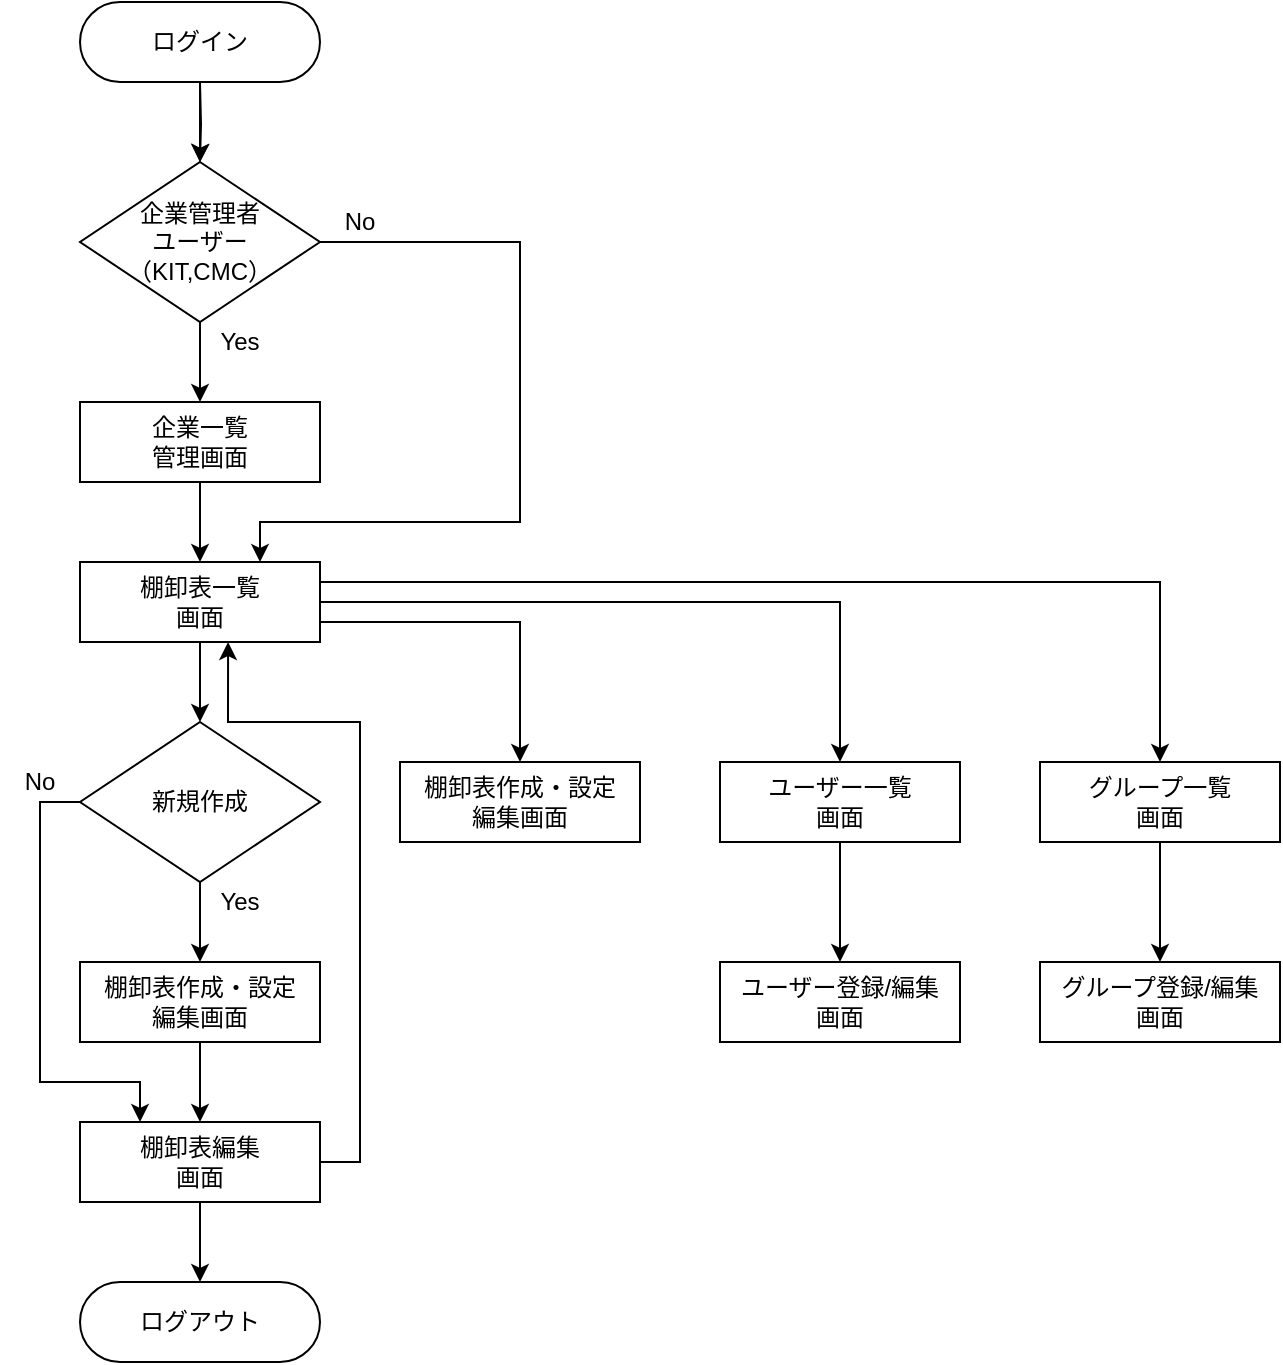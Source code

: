 <mxfile version="12.7.9" type="github">
  <diagram id="VrKD0ewOHlVVfgMDHuje" name="ページ1">
    <mxGraphModel dx="1008" dy="455" grid="1" gridSize="10" guides="1" tooltips="1" connect="1" arrows="1" fold="1" page="1" pageScale="1" pageWidth="827" pageHeight="1169" math="0" shadow="0">
      <root>
        <mxCell id="0" />
        <mxCell id="1" parent="0" />
        <mxCell id="JIiG9f2djd5JSEeI8ZKf-5" value="" style="edgeStyle=orthogonalEdgeStyle;rounded=0;orthogonalLoop=1;jettySize=auto;html=1;entryX=0.5;entryY=0;entryDx=0;entryDy=0;" parent="1" target="JIiG9f2djd5JSEeI8ZKf-20" edge="1">
          <mxGeometry relative="1" as="geometry">
            <mxPoint x="140" y="80" as="sourcePoint" />
            <mxPoint x="140" y="140" as="targetPoint" />
          </mxGeometry>
        </mxCell>
        <mxCell id="JIiG9f2djd5JSEeI8ZKf-17" style="edgeStyle=none;rounded=0;orthogonalLoop=1;jettySize=auto;html=1;entryX=0.75;entryY=0;entryDx=0;entryDy=0;exitX=1;exitY=0.5;exitDx=0;exitDy=0;" parent="1" source="JIiG9f2djd5JSEeI8ZKf-20" target="JIiG9f2djd5JSEeI8ZKf-3" edge="1">
          <mxGeometry relative="1" as="geometry">
            <mxPoint x="360" y="230" as="targetPoint" />
            <mxPoint x="190" y="270" as="sourcePoint" />
            <Array as="points">
              <mxPoint x="300" y="160" />
              <mxPoint x="300" y="300" />
              <mxPoint x="170" y="300" />
            </Array>
          </mxGeometry>
        </mxCell>
        <mxCell id="JIiG9f2djd5JSEeI8ZKf-8" style="edgeStyle=none;rounded=0;orthogonalLoop=1;jettySize=auto;html=1;entryX=0.5;entryY=0;entryDx=0;entryDy=0;" parent="1" source="JIiG9f2djd5JSEeI8ZKf-2" target="JIiG9f2djd5JSEeI8ZKf-3" edge="1">
          <mxGeometry relative="1" as="geometry">
            <Array as="points" />
          </mxGeometry>
        </mxCell>
        <mxCell id="JIiG9f2djd5JSEeI8ZKf-2" value="企業一覧&lt;br&gt;管理画面" style="rounded=0;whiteSpace=wrap;html=1;" parent="1" vertex="1">
          <mxGeometry x="80" y="240" width="120" height="40" as="geometry" />
        </mxCell>
        <mxCell id="JIiG9f2djd5JSEeI8ZKf-10" style="edgeStyle=none;rounded=0;orthogonalLoop=1;jettySize=auto;html=1;entryX=0.5;entryY=0;entryDx=0;entryDy=0;exitX=1;exitY=0.75;exitDx=0;exitDy=0;" parent="1" source="JIiG9f2djd5JSEeI8ZKf-3" target="JIiG9f2djd5JSEeI8ZKf-4" edge="1">
          <mxGeometry relative="1" as="geometry">
            <Array as="points">
              <mxPoint x="270" y="350" />
              <mxPoint x="300" y="350" />
            </Array>
          </mxGeometry>
        </mxCell>
        <mxCell id="JIiG9f2djd5JSEeI8ZKf-13" style="edgeStyle=none;rounded=0;orthogonalLoop=1;jettySize=auto;html=1;exitX=0.5;exitY=1;exitDx=0;exitDy=0;" parent="1" source="JIiG9f2djd5JSEeI8ZKf-3" target="JIiG9f2djd5JSEeI8ZKf-38" edge="1">
          <mxGeometry relative="1" as="geometry">
            <mxPoint x="100" y="370" as="sourcePoint" />
            <mxPoint x="100" y="400" as="targetPoint" />
            <Array as="points" />
          </mxGeometry>
        </mxCell>
        <mxCell id="JIiG9f2djd5JSEeI8ZKf-37" style="edgeStyle=none;rounded=0;orthogonalLoop=1;jettySize=auto;html=1;entryX=0.5;entryY=0;entryDx=0;entryDy=0;exitX=1;exitY=0.5;exitDx=0;exitDy=0;" parent="1" source="JIiG9f2djd5JSEeI8ZKf-3" target="JIiG9f2djd5JSEeI8ZKf-35" edge="1">
          <mxGeometry relative="1" as="geometry">
            <mxPoint x="200" y="330" as="sourcePoint" />
            <Array as="points">
              <mxPoint x="330" y="340" />
              <mxPoint x="460" y="340" />
            </Array>
          </mxGeometry>
        </mxCell>
        <mxCell id="5xNr5Emgi43Tvl490eg--7" style="edgeStyle=orthogonalEdgeStyle;rounded=0;orthogonalLoop=1;jettySize=auto;html=1;entryX=0.5;entryY=0;entryDx=0;entryDy=0;exitX=1;exitY=0.25;exitDx=0;exitDy=0;" parent="1" source="JIiG9f2djd5JSEeI8ZKf-3" target="5xNr5Emgi43Tvl490eg--1" edge="1">
          <mxGeometry relative="1" as="geometry" />
        </mxCell>
        <mxCell id="JIiG9f2djd5JSEeI8ZKf-3" value="棚卸表一覧&lt;br&gt;画面" style="rounded=0;whiteSpace=wrap;html=1;" parent="1" vertex="1">
          <mxGeometry x="80" y="320" width="120" height="40" as="geometry" />
        </mxCell>
        <mxCell id="JIiG9f2djd5JSEeI8ZKf-4" value="棚卸表作成・設定&lt;br&gt;編集画面" style="rounded=0;whiteSpace=wrap;html=1;" parent="1" vertex="1">
          <mxGeometry x="240" y="420" width="120" height="40" as="geometry" />
        </mxCell>
        <mxCell id="JIiG9f2djd5JSEeI8ZKf-16" style="edgeStyle=none;rounded=0;orthogonalLoop=1;jettySize=auto;html=1;entryX=0.25;entryY=0;entryDx=0;entryDy=0;exitX=0;exitY=0.5;exitDx=0;exitDy=0;" parent="1" source="JIiG9f2djd5JSEeI8ZKf-38" target="JIiG9f2djd5JSEeI8ZKf-15" edge="1">
          <mxGeometry relative="1" as="geometry">
            <mxPoint x="-40" y="520" as="targetPoint" />
            <mxPoint x="140" y="400" as="sourcePoint" />
            <Array as="points">
              <mxPoint x="60" y="440" />
              <mxPoint x="60" y="580" />
              <mxPoint x="110" y="580" />
            </Array>
          </mxGeometry>
        </mxCell>
        <mxCell id="JIiG9f2djd5JSEeI8ZKf-19" style="edgeStyle=none;rounded=0;orthogonalLoop=1;jettySize=auto;html=1;" parent="1" source="JIiG9f2djd5JSEeI8ZKf-12" target="JIiG9f2djd5JSEeI8ZKf-15" edge="1">
          <mxGeometry relative="1" as="geometry" />
        </mxCell>
        <mxCell id="JIiG9f2djd5JSEeI8ZKf-12" value="棚卸表作成・設定&lt;br&gt;編集画面" style="rounded=0;whiteSpace=wrap;html=1;" parent="1" vertex="1">
          <mxGeometry x="80" y="520" width="120" height="40" as="geometry" />
        </mxCell>
        <mxCell id="JIiG9f2djd5JSEeI8ZKf-43" style="edgeStyle=none;rounded=0;orthogonalLoop=1;jettySize=auto;html=1;entryX=0.617;entryY=1;entryDx=0;entryDy=0;entryPerimeter=0;" parent="1" source="JIiG9f2djd5JSEeI8ZKf-15" target="JIiG9f2djd5JSEeI8ZKf-3" edge="1">
          <mxGeometry relative="1" as="geometry">
            <Array as="points">
              <mxPoint x="220" y="620" />
              <mxPoint x="220" y="400" />
              <mxPoint x="154" y="400" />
            </Array>
          </mxGeometry>
        </mxCell>
        <mxCell id="JIiG9f2djd5JSEeI8ZKf-45" style="edgeStyle=none;rounded=0;orthogonalLoop=1;jettySize=auto;html=1;" parent="1" source="JIiG9f2djd5JSEeI8ZKf-15" target="JIiG9f2djd5JSEeI8ZKf-44" edge="1">
          <mxGeometry relative="1" as="geometry" />
        </mxCell>
        <mxCell id="JIiG9f2djd5JSEeI8ZKf-15" value="棚卸表編集&lt;br&gt;画面" style="rounded=0;whiteSpace=wrap;html=1;" parent="1" vertex="1">
          <mxGeometry x="80" y="600" width="120" height="40" as="geometry" />
        </mxCell>
        <mxCell id="JIiG9f2djd5JSEeI8ZKf-22" style="edgeStyle=none;rounded=0;orthogonalLoop=1;jettySize=auto;html=1;" parent="1" source="JIiG9f2djd5JSEeI8ZKf-20" target="JIiG9f2djd5JSEeI8ZKf-2" edge="1">
          <mxGeometry relative="1" as="geometry" />
        </mxCell>
        <mxCell id="JIiG9f2djd5JSEeI8ZKf-20" value="企業管理者&lt;br&gt;ユーザー&lt;br&gt;（KIT,CMC）" style="rhombus;whiteSpace=wrap;html=1;" parent="1" vertex="1">
          <mxGeometry x="80" y="120" width="120" height="80" as="geometry" />
        </mxCell>
        <mxCell id="JIiG9f2djd5JSEeI8ZKf-26" value="" style="edgeStyle=none;rounded=0;orthogonalLoop=1;jettySize=auto;html=1;" parent="1" source="JIiG9f2djd5JSEeI8ZKf-23" target="JIiG9f2djd5JSEeI8ZKf-20" edge="1">
          <mxGeometry relative="1" as="geometry" />
        </mxCell>
        <mxCell id="JIiG9f2djd5JSEeI8ZKf-23" value="ログイン" style="rounded=1;whiteSpace=wrap;html=1;arcSize=50;" parent="1" vertex="1">
          <mxGeometry x="80" y="40" width="120" height="40" as="geometry" />
        </mxCell>
        <mxCell id="JIiG9f2djd5JSEeI8ZKf-27" value="No" style="text;html=1;strokeColor=none;fillColor=none;align=center;verticalAlign=middle;whiteSpace=wrap;rounded=0;" parent="1" vertex="1">
          <mxGeometry x="200" y="140" width="40" height="20" as="geometry" />
        </mxCell>
        <mxCell id="JIiG9f2djd5JSEeI8ZKf-29" value="Yes" style="text;html=1;strokeColor=none;fillColor=none;align=center;verticalAlign=middle;whiteSpace=wrap;rounded=0;" parent="1" vertex="1">
          <mxGeometry x="140" y="200" width="40" height="20" as="geometry" />
        </mxCell>
        <mxCell id="5xNr5Emgi43Tvl490eg--5" style="edgeStyle=orthogonalEdgeStyle;rounded=0;orthogonalLoop=1;jettySize=auto;html=1;" parent="1" source="JIiG9f2djd5JSEeI8ZKf-35" target="5xNr5Emgi43Tvl490eg--3" edge="1">
          <mxGeometry relative="1" as="geometry" />
        </mxCell>
        <mxCell id="JIiG9f2djd5JSEeI8ZKf-35" value="ユーザー一覧&lt;br&gt;画面" style="rounded=0;whiteSpace=wrap;html=1;" parent="1" vertex="1">
          <mxGeometry x="400" y="420" width="120" height="40" as="geometry" />
        </mxCell>
        <mxCell id="JIiG9f2djd5JSEeI8ZKf-40" style="edgeStyle=none;rounded=0;orthogonalLoop=1;jettySize=auto;html=1;entryX=0.5;entryY=0;entryDx=0;entryDy=0;exitX=0.5;exitY=1;exitDx=0;exitDy=0;" parent="1" source="JIiG9f2djd5JSEeI8ZKf-38" target="JIiG9f2djd5JSEeI8ZKf-12" edge="1">
          <mxGeometry relative="1" as="geometry">
            <mxPoint x="140" y="500" as="sourcePoint" />
          </mxGeometry>
        </mxCell>
        <mxCell id="JIiG9f2djd5JSEeI8ZKf-38" value="新規作成" style="rhombus;whiteSpace=wrap;html=1;" parent="1" vertex="1">
          <mxGeometry x="80" y="400" width="120" height="80" as="geometry" />
        </mxCell>
        <mxCell id="JIiG9f2djd5JSEeI8ZKf-39" style="edgeStyle=none;rounded=0;orthogonalLoop=1;jettySize=auto;html=1;entryX=0.5;entryY=0;entryDx=0;entryDy=0;" parent="1" source="JIiG9f2djd5JSEeI8ZKf-38" target="JIiG9f2djd5JSEeI8ZKf-38" edge="1">
          <mxGeometry relative="1" as="geometry" />
        </mxCell>
        <mxCell id="JIiG9f2djd5JSEeI8ZKf-41" value="No" style="text;html=1;strokeColor=none;fillColor=none;align=center;verticalAlign=middle;whiteSpace=wrap;rounded=0;" parent="1" vertex="1">
          <mxGeometry x="40" y="420" width="40" height="20" as="geometry" />
        </mxCell>
        <mxCell id="JIiG9f2djd5JSEeI8ZKf-42" value="Yes" style="text;html=1;strokeColor=none;fillColor=none;align=center;verticalAlign=middle;whiteSpace=wrap;rounded=0;" parent="1" vertex="1">
          <mxGeometry x="140" y="480" width="40" height="20" as="geometry" />
        </mxCell>
        <mxCell id="JIiG9f2djd5JSEeI8ZKf-44" value="ログアウト" style="rounded=1;whiteSpace=wrap;html=1;arcSize=50;" parent="1" vertex="1">
          <mxGeometry x="80" y="680" width="120" height="40" as="geometry" />
        </mxCell>
        <mxCell id="AHP80_Op1Ef27McSkYFA-1" style="edgeStyle=orthogonalEdgeStyle;rounded=0;orthogonalLoop=1;jettySize=auto;html=1;" parent="1" source="5xNr5Emgi43Tvl490eg--1" target="5xNr5Emgi43Tvl490eg--6" edge="1">
          <mxGeometry relative="1" as="geometry" />
        </mxCell>
        <mxCell id="5xNr5Emgi43Tvl490eg--1" value="グループ一覧&lt;br&gt;画面" style="rounded=0;whiteSpace=wrap;html=1;" parent="1" vertex="1">
          <mxGeometry x="560" y="420" width="120" height="40" as="geometry" />
        </mxCell>
        <mxCell id="5xNr5Emgi43Tvl490eg--3" value="ユーザー登録/編集&lt;br&gt;画面" style="rounded=0;whiteSpace=wrap;html=1;" parent="1" vertex="1">
          <mxGeometry x="400" y="520" width="120" height="40" as="geometry" />
        </mxCell>
        <mxCell id="5xNr5Emgi43Tvl490eg--6" value="グループ登録/編集&lt;br&gt;画面" style="rounded=0;whiteSpace=wrap;html=1;" parent="1" vertex="1">
          <mxGeometry x="560" y="520" width="120" height="40" as="geometry" />
        </mxCell>
      </root>
    </mxGraphModel>
  </diagram>
</mxfile>
